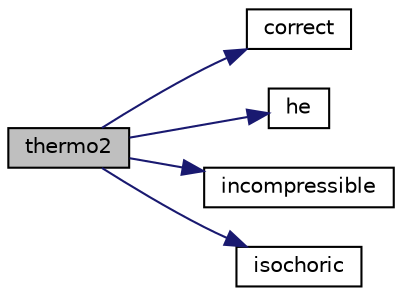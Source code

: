 digraph "thermo2"
{
  bgcolor="transparent";
  edge [fontname="Helvetica",fontsize="10",labelfontname="Helvetica",labelfontsize="10"];
  node [fontname="Helvetica",fontsize="10",shape=record];
  rankdir="LR";
  Node1 [label="thermo2",height=0.2,width=0.4,color="black", fillcolor="grey75", style="filled", fontcolor="black"];
  Node1 -> Node2 [color="midnightblue",fontsize="10",style="solid",fontname="Helvetica"];
  Node2 [label="correct",height=0.2,width=0.4,color="black",URL="$a02803.html#aa40b482ba81fd8de31bdba348c184074",tooltip="Update properties. "];
  Node1 -> Node3 [color="midnightblue",fontsize="10",style="solid",fontname="Helvetica"];
  Node3 [label="he",height=0.2,width=0.4,color="black",URL="$a02803.html#acf9fd577467f9bb31eb7140fba64aa99",tooltip="Enthalpy/Internal energy [J/kg]. "];
  Node1 -> Node4 [color="midnightblue",fontsize="10",style="solid",fontname="Helvetica"];
  Node4 [label="incompressible",height=0.2,width=0.4,color="black",URL="$a02803.html#a48b618c6c5eba9ba6c8fab7f290bd020",tooltip="Return true if the equation of state is incompressible. "];
  Node1 -> Node5 [color="midnightblue",fontsize="10",style="solid",fontname="Helvetica"];
  Node5 [label="isochoric",height=0.2,width=0.4,color="black",URL="$a02803.html#a534a2e8c7e5212ad8ab06178f3cd57ab",tooltip="Return true if the equation of state is isochoric. "];
}
